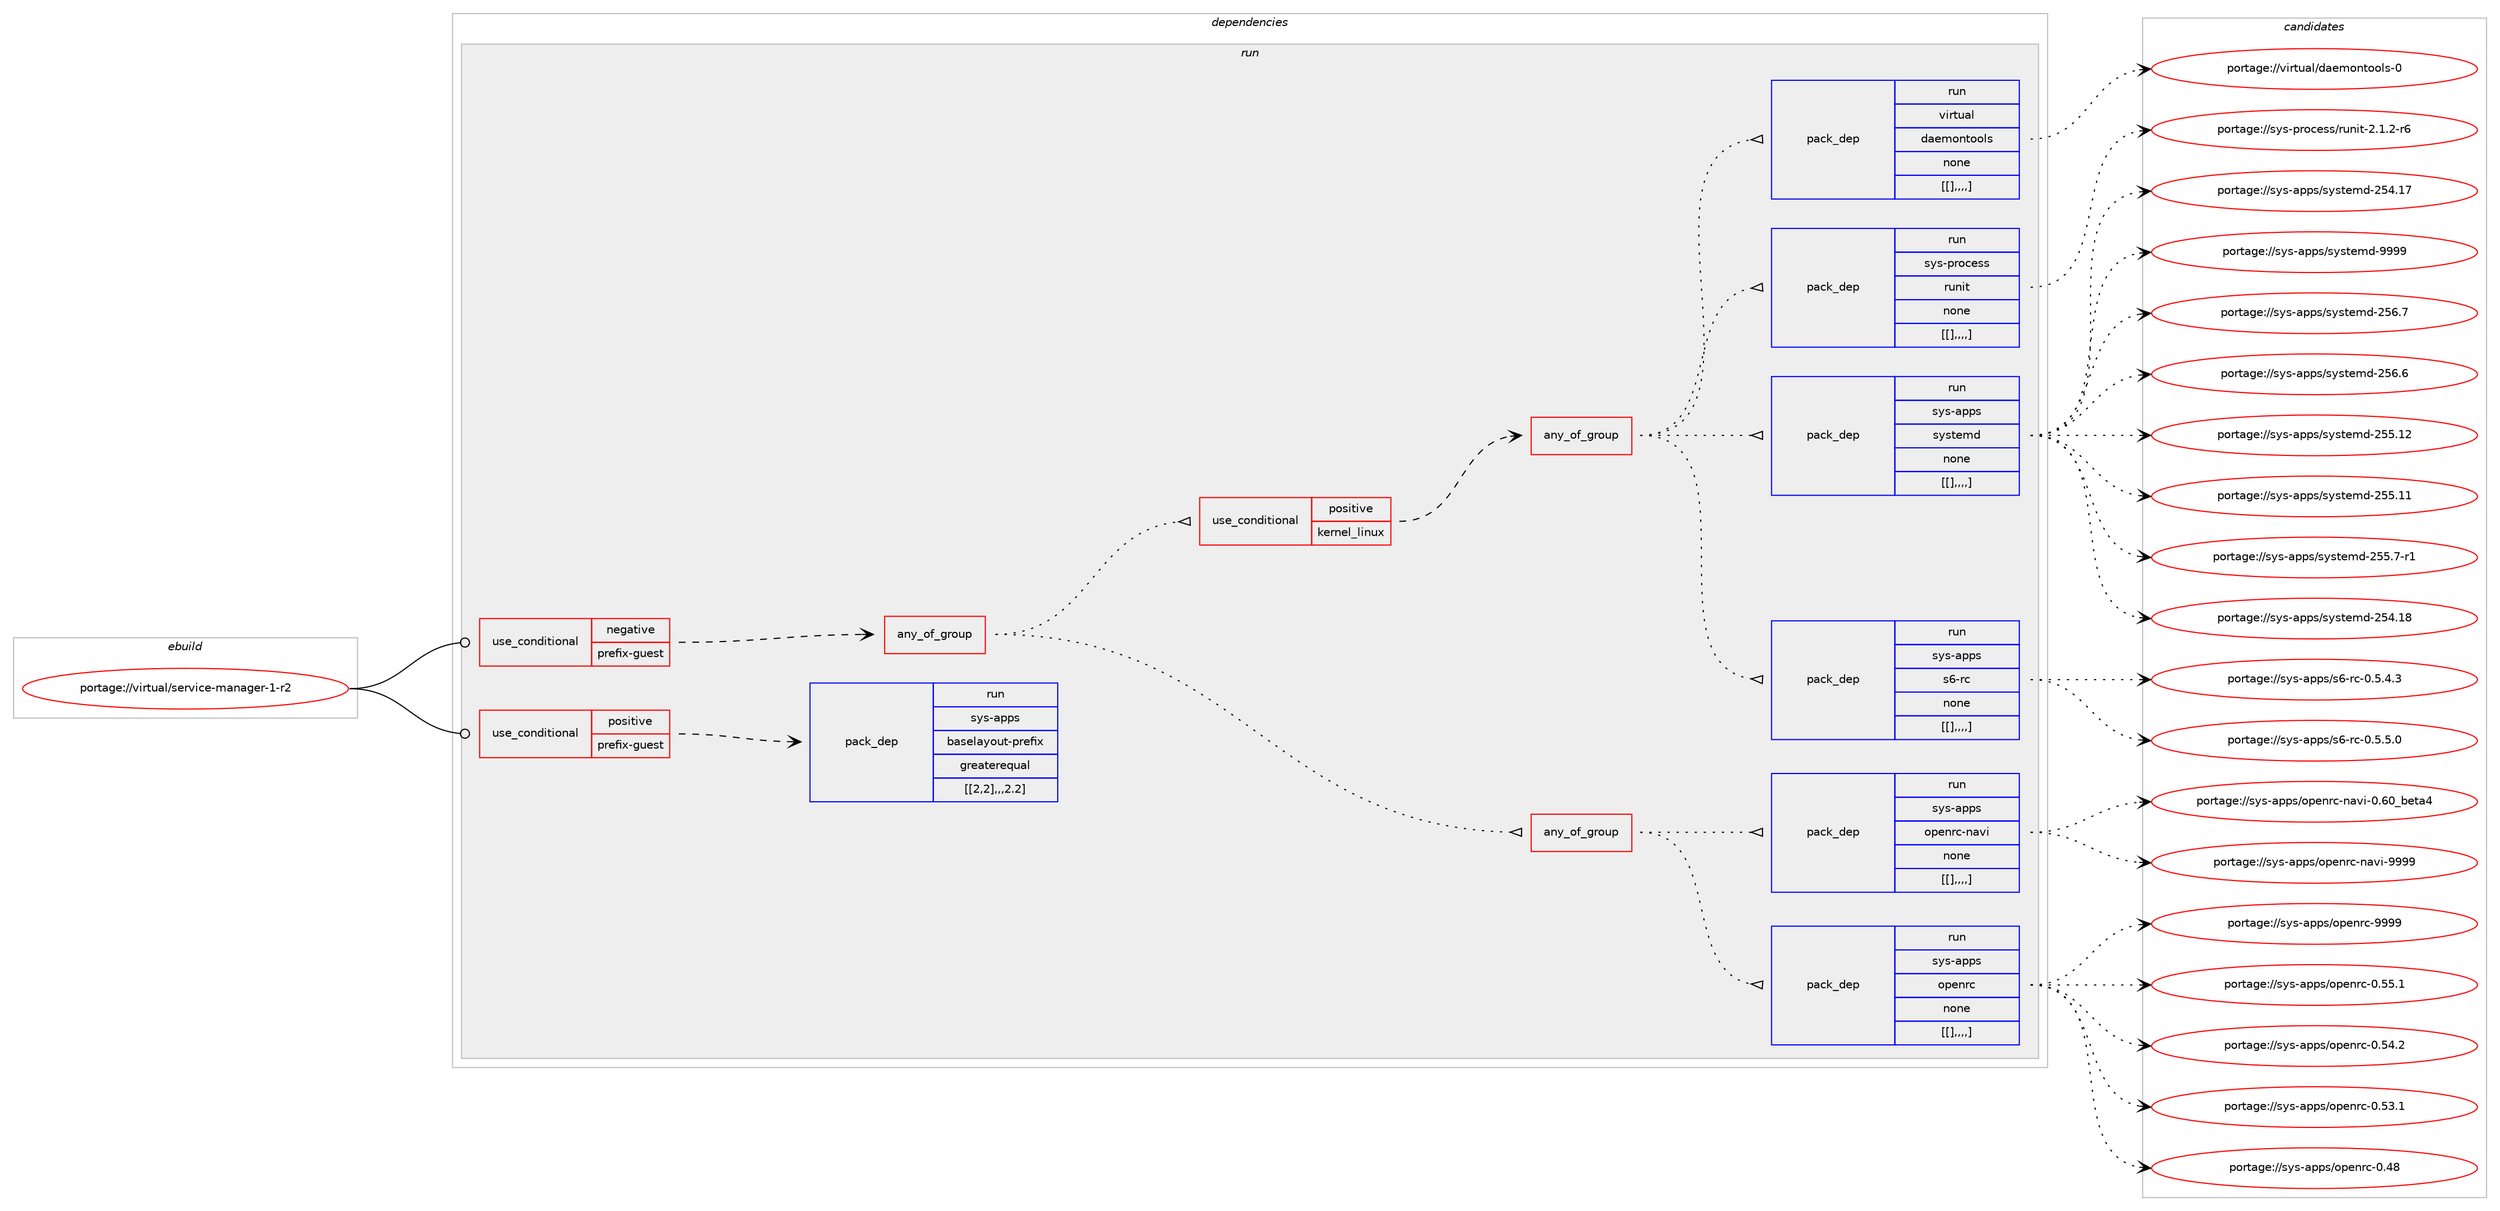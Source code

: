 digraph prolog {

# *************
# Graph options
# *************

newrank=true;
concentrate=true;
compound=true;
graph [rankdir=LR,fontname=Helvetica,fontsize=10,ranksep=1.5];#, ranksep=2.5, nodesep=0.2];
edge  [arrowhead=vee];
node  [fontname=Helvetica,fontsize=10];

# **********
# The ebuild
# **********

subgraph cluster_leftcol {
color=gray;
label=<<i>ebuild</i>>;
id [label="portage://virtual/service-manager-1-r2", color=red, width=4, href="../virtual/service-manager-1-r2.svg"];
}

# ****************
# The dependencies
# ****************

subgraph cluster_midcol {
color=gray;
label=<<i>dependencies</i>>;
subgraph cluster_compile {
fillcolor="#eeeeee";
style=filled;
label=<<i>compile</i>>;
}
subgraph cluster_compileandrun {
fillcolor="#eeeeee";
style=filled;
label=<<i>compile and run</i>>;
}
subgraph cluster_run {
fillcolor="#eeeeee";
style=filled;
label=<<i>run</i>>;
subgraph cond341 {
dependency2567 [label=<<TABLE BORDER="0" CELLBORDER="1" CELLSPACING="0" CELLPADDING="4"><TR><TD ROWSPAN="3" CELLPADDING="10">use_conditional</TD></TR><TR><TD>negative</TD></TR><TR><TD>prefix-guest</TD></TR></TABLE>>, shape=none, color=red];
subgraph any154 {
dependency2568 [label=<<TABLE BORDER="0" CELLBORDER="1" CELLSPACING="0" CELLPADDING="4"><TR><TD CELLPADDING="10">any_of_group</TD></TR></TABLE>>, shape=none, color=red];subgraph any155 {
dependency2569 [label=<<TABLE BORDER="0" CELLBORDER="1" CELLSPACING="0" CELLPADDING="4"><TR><TD CELLPADDING="10">any_of_group</TD></TR></TABLE>>, shape=none, color=red];subgraph pack2074 {
dependency2570 [label=<<TABLE BORDER="0" CELLBORDER="1" CELLSPACING="0" CELLPADDING="4" WIDTH="220"><TR><TD ROWSPAN="6" CELLPADDING="30">pack_dep</TD></TR><TR><TD WIDTH="110">run</TD></TR><TR><TD>sys-apps</TD></TR><TR><TD>openrc</TD></TR><TR><TD>none</TD></TR><TR><TD>[[],,,,]</TD></TR></TABLE>>, shape=none, color=blue];
}
dependency2569:e -> dependency2570:w [weight=20,style="dotted",arrowhead="oinv"];
subgraph pack2075 {
dependency2571 [label=<<TABLE BORDER="0" CELLBORDER="1" CELLSPACING="0" CELLPADDING="4" WIDTH="220"><TR><TD ROWSPAN="6" CELLPADDING="30">pack_dep</TD></TR><TR><TD WIDTH="110">run</TD></TR><TR><TD>sys-apps</TD></TR><TR><TD>openrc-navi</TD></TR><TR><TD>none</TD></TR><TR><TD>[[],,,,]</TD></TR></TABLE>>, shape=none, color=blue];
}
dependency2569:e -> dependency2571:w [weight=20,style="dotted",arrowhead="oinv"];
}
dependency2568:e -> dependency2569:w [weight=20,style="dotted",arrowhead="oinv"];
subgraph cond342 {
dependency2573 [label=<<TABLE BORDER="0" CELLBORDER="1" CELLSPACING="0" CELLPADDING="4"><TR><TD ROWSPAN="3" CELLPADDING="10">use_conditional</TD></TR><TR><TD>positive</TD></TR><TR><TD>kernel_linux</TD></TR></TABLE>>, shape=none, color=red];
subgraph any156 {
dependency2574 [label=<<TABLE BORDER="0" CELLBORDER="1" CELLSPACING="0" CELLPADDING="4"><TR><TD CELLPADDING="10">any_of_group</TD></TR></TABLE>>, shape=none, color=red];subgraph pack2077 {
dependency2575 [label=<<TABLE BORDER="0" CELLBORDER="1" CELLSPACING="0" CELLPADDING="4" WIDTH="220"><TR><TD ROWSPAN="6" CELLPADDING="30">pack_dep</TD></TR><TR><TD WIDTH="110">run</TD></TR><TR><TD>sys-apps</TD></TR><TR><TD>s6-rc</TD></TR><TR><TD>none</TD></TR><TR><TD>[[],,,,]</TD></TR></TABLE>>, shape=none, color=blue];
}
dependency2574:e -> dependency2575:w [weight=20,style="dotted",arrowhead="oinv"];
subgraph pack2078 {
dependency2576 [label=<<TABLE BORDER="0" CELLBORDER="1" CELLSPACING="0" CELLPADDING="4" WIDTH="220"><TR><TD ROWSPAN="6" CELLPADDING="30">pack_dep</TD></TR><TR><TD WIDTH="110">run</TD></TR><TR><TD>sys-apps</TD></TR><TR><TD>systemd</TD></TR><TR><TD>none</TD></TR><TR><TD>[[],,,,]</TD></TR></TABLE>>, shape=none, color=blue];
}
dependency2574:e -> dependency2576:w [weight=20,style="dotted",arrowhead="oinv"];
subgraph pack2080 {
dependency2578 [label=<<TABLE BORDER="0" CELLBORDER="1" CELLSPACING="0" CELLPADDING="4" WIDTH="220"><TR><TD ROWSPAN="6" CELLPADDING="30">pack_dep</TD></TR><TR><TD WIDTH="110">run</TD></TR><TR><TD>sys-process</TD></TR><TR><TD>runit</TD></TR><TR><TD>none</TD></TR><TR><TD>[[],,,,]</TD></TR></TABLE>>, shape=none, color=blue];
}
dependency2574:e -> dependency2578:w [weight=20,style="dotted",arrowhead="oinv"];
subgraph pack2081 {
dependency2579 [label=<<TABLE BORDER="0" CELLBORDER="1" CELLSPACING="0" CELLPADDING="4" WIDTH="220"><TR><TD ROWSPAN="6" CELLPADDING="30">pack_dep</TD></TR><TR><TD WIDTH="110">run</TD></TR><TR><TD>virtual</TD></TR><TR><TD>daemontools</TD></TR><TR><TD>none</TD></TR><TR><TD>[[],,,,]</TD></TR></TABLE>>, shape=none, color=blue];
}
dependency2574:e -> dependency2579:w [weight=20,style="dotted",arrowhead="oinv"];
}
dependency2573:e -> dependency2574:w [weight=20,style="dashed",arrowhead="vee"];
}
dependency2568:e -> dependency2573:w [weight=20,style="dotted",arrowhead="oinv"];
}
dependency2567:e -> dependency2568:w [weight=20,style="dashed",arrowhead="vee"];
}
id:e -> dependency2567:w [weight=20,style="solid",arrowhead="odot"];
subgraph cond343 {
dependency2581 [label=<<TABLE BORDER="0" CELLBORDER="1" CELLSPACING="0" CELLPADDING="4"><TR><TD ROWSPAN="3" CELLPADDING="10">use_conditional</TD></TR><TR><TD>positive</TD></TR><TR><TD>prefix-guest</TD></TR></TABLE>>, shape=none, color=red];
subgraph pack2083 {
dependency2582 [label=<<TABLE BORDER="0" CELLBORDER="1" CELLSPACING="0" CELLPADDING="4" WIDTH="220"><TR><TD ROWSPAN="6" CELLPADDING="30">pack_dep</TD></TR><TR><TD WIDTH="110">run</TD></TR><TR><TD>sys-apps</TD></TR><TR><TD>baselayout-prefix</TD></TR><TR><TD>greaterequal</TD></TR><TR><TD>[[2,2],,,2.2]</TD></TR></TABLE>>, shape=none, color=blue];
}
dependency2581:e -> dependency2582:w [weight=20,style="dashed",arrowhead="vee"];
}
id:e -> dependency2581:w [weight=20,style="solid",arrowhead="odot"];
}
}

# **************
# The candidates
# **************

subgraph cluster_choices {
rank=same;
color=gray;
label=<<i>candidates</i>>;

subgraph choice2077 {
color=black;
nodesep=1;
choice115121115459711211211547111112101110114994557575757 [label="portage://sys-apps/openrc-9999", color=red, width=4,href="../sys-apps/openrc-9999.svg"];
choice1151211154597112112115471111121011101149945484653534649 [label="portage://sys-apps/openrc-0.55.1", color=red, width=4,href="../sys-apps/openrc-0.55.1.svg"];
choice1151211154597112112115471111121011101149945484653524650 [label="portage://sys-apps/openrc-0.54.2", color=red, width=4,href="../sys-apps/openrc-0.54.2.svg"];
choice1151211154597112112115471111121011101149945484653514649 [label="portage://sys-apps/openrc-0.53.1", color=red, width=4,href="../sys-apps/openrc-0.53.1.svg"];
choice115121115459711211211547111112101110114994548465256 [label="portage://sys-apps/openrc-0.48", color=red, width=4,href="../sys-apps/openrc-0.48.svg"];
dependency2570:e -> choice115121115459711211211547111112101110114994557575757:w [style=dotted,weight="100"];
dependency2570:e -> choice1151211154597112112115471111121011101149945484653534649:w [style=dotted,weight="100"];
dependency2570:e -> choice1151211154597112112115471111121011101149945484653524650:w [style=dotted,weight="100"];
dependency2570:e -> choice1151211154597112112115471111121011101149945484653514649:w [style=dotted,weight="100"];
dependency2570:e -> choice115121115459711211211547111112101110114994548465256:w [style=dotted,weight="100"];
}
subgraph choice2079 {
color=black;
nodesep=1;
choice1151211154597112112115471111121011101149945110971181054557575757 [label="portage://sys-apps/openrc-navi-9999", color=red, width=4,href="../sys-apps/openrc-navi-9999.svg"];
choice115121115459711211211547111112101110114994511097118105454846544895981011169752 [label="portage://sys-apps/openrc-navi-0.60_beta4", color=red, width=4,href="../sys-apps/openrc-navi-0.60_beta4.svg"];
dependency2571:e -> choice1151211154597112112115471111121011101149945110971181054557575757:w [style=dotted,weight="100"];
dependency2571:e -> choice115121115459711211211547111112101110114994511097118105454846544895981011169752:w [style=dotted,weight="100"];
}
subgraph choice2080 {
color=black;
nodesep=1;
choice1151211154597112112115471155445114994548465346534648 [label="portage://sys-apps/s6-rc-0.5.5.0", color=red, width=4,href="../sys-apps/s6-rc-0.5.5.0.svg"];
choice1151211154597112112115471155445114994548465346524651 [label="portage://sys-apps/s6-rc-0.5.4.3", color=red, width=4,href="../sys-apps/s6-rc-0.5.4.3.svg"];
dependency2575:e -> choice1151211154597112112115471155445114994548465346534648:w [style=dotted,weight="100"];
dependency2575:e -> choice1151211154597112112115471155445114994548465346524651:w [style=dotted,weight="100"];
}
subgraph choice2081 {
color=black;
nodesep=1;
choice1151211154597112112115471151211151161011091004557575757 [label="portage://sys-apps/systemd-9999", color=red, width=4,href="../sys-apps/systemd-9999.svg"];
choice115121115459711211211547115121115116101109100455053544655 [label="portage://sys-apps/systemd-256.7", color=red, width=4,href="../sys-apps/systemd-256.7.svg"];
choice115121115459711211211547115121115116101109100455053544654 [label="portage://sys-apps/systemd-256.6", color=red, width=4,href="../sys-apps/systemd-256.6.svg"];
choice11512111545971121121154711512111511610110910045505353464950 [label="portage://sys-apps/systemd-255.12", color=red, width=4,href="../sys-apps/systemd-255.12.svg"];
choice11512111545971121121154711512111511610110910045505353464949 [label="portage://sys-apps/systemd-255.11", color=red, width=4,href="../sys-apps/systemd-255.11.svg"];
choice1151211154597112112115471151211151161011091004550535346554511449 [label="portage://sys-apps/systemd-255.7-r1", color=red, width=4,href="../sys-apps/systemd-255.7-r1.svg"];
choice11512111545971121121154711512111511610110910045505352464956 [label="portage://sys-apps/systemd-254.18", color=red, width=4,href="../sys-apps/systemd-254.18.svg"];
choice11512111545971121121154711512111511610110910045505352464955 [label="portage://sys-apps/systemd-254.17", color=red, width=4,href="../sys-apps/systemd-254.17.svg"];
dependency2576:e -> choice1151211154597112112115471151211151161011091004557575757:w [style=dotted,weight="100"];
dependency2576:e -> choice115121115459711211211547115121115116101109100455053544655:w [style=dotted,weight="100"];
dependency2576:e -> choice115121115459711211211547115121115116101109100455053544654:w [style=dotted,weight="100"];
dependency2576:e -> choice11512111545971121121154711512111511610110910045505353464950:w [style=dotted,weight="100"];
dependency2576:e -> choice11512111545971121121154711512111511610110910045505353464949:w [style=dotted,weight="100"];
dependency2576:e -> choice1151211154597112112115471151211151161011091004550535346554511449:w [style=dotted,weight="100"];
dependency2576:e -> choice11512111545971121121154711512111511610110910045505352464956:w [style=dotted,weight="100"];
dependency2576:e -> choice11512111545971121121154711512111511610110910045505352464955:w [style=dotted,weight="100"];
}
subgraph choice2083 {
color=black;
nodesep=1;
choice1151211154511211411199101115115471141171101051164550464946504511454 [label="portage://sys-process/runit-2.1.2-r6", color=red, width=4,href="../sys-process/runit-2.1.2-r6.svg"];
dependency2578:e -> choice1151211154511211411199101115115471141171101051164550464946504511454:w [style=dotted,weight="100"];
}
subgraph choice2084 {
color=black;
nodesep=1;
choice1181051141161179710847100971011091111101161111111081154548 [label="portage://virtual/daemontools-0", color=red, width=4,href="../virtual/daemontools-0.svg"];
dependency2579:e -> choice1181051141161179710847100971011091111101161111111081154548:w [style=dotted,weight="100"];
}
subgraph choice2085 {
color=black;
nodesep=1;
}
}

}
